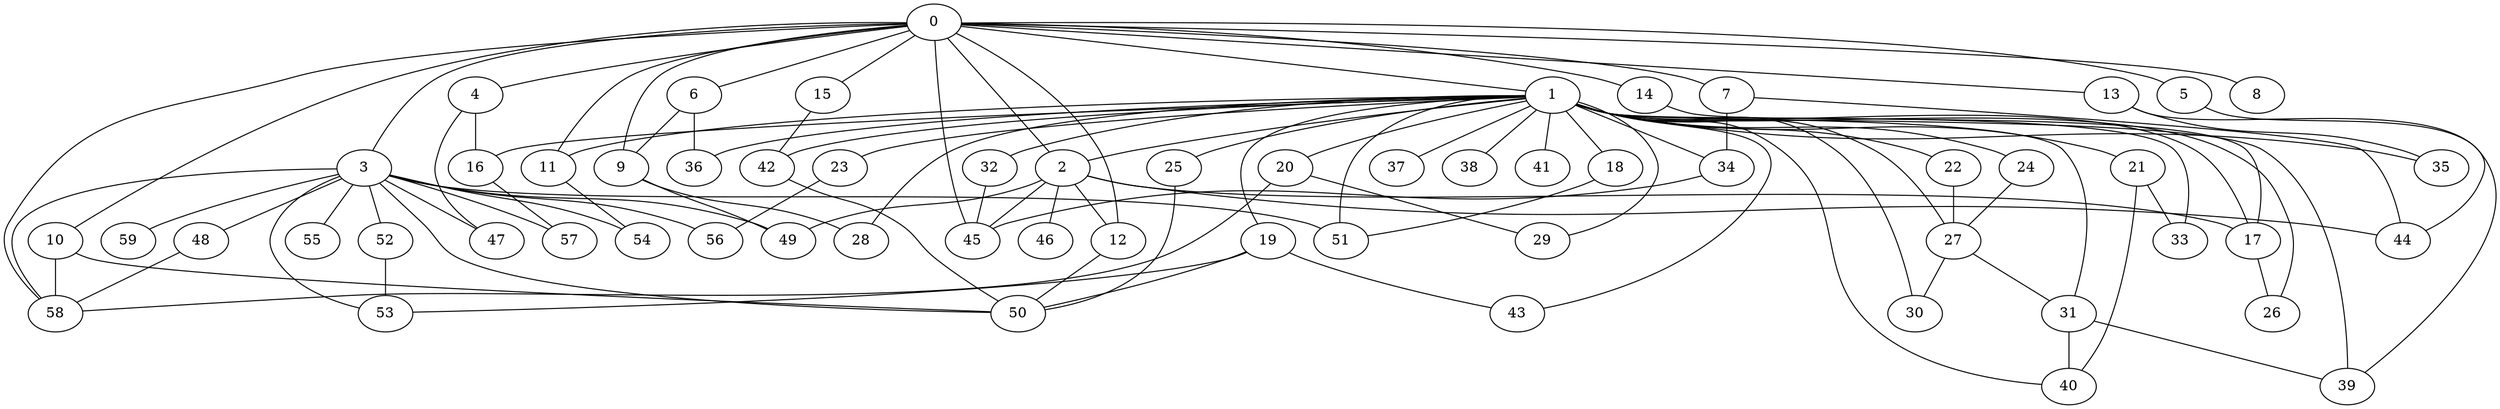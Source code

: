 
graph graphname {
    0 -- 1
0 -- 2
0 -- 3
0 -- 4
0 -- 5
0 -- 6
0 -- 7
0 -- 8
0 -- 9
0 -- 10
0 -- 11
0 -- 12
0 -- 13
0 -- 14
0 -- 15
0 -- 58
0 -- 45
1 -- 16
1 -- 17
1 -- 18
1 -- 19
1 -- 20
1 -- 21
1 -- 22
1 -- 23
1 -- 24
1 -- 25
1 -- 26
1 -- 27
1 -- 28
1 -- 29
1 -- 30
1 -- 31
1 -- 32
1 -- 33
1 -- 34
1 -- 35
1 -- 36
1 -- 37
1 -- 38
1 -- 39
1 -- 40
1 -- 41
1 -- 42
1 -- 43
1 -- 11
1 -- 2
1 -- 51
2 -- 44
2 -- 45
2 -- 46
2 -- 49
2 -- 17
2 -- 12
3 -- 47
3 -- 48
3 -- 49
3 -- 50
3 -- 51
3 -- 52
3 -- 53
3 -- 54
3 -- 55
3 -- 56
3 -- 57
3 -- 58
3 -- 59
4 -- 47
4 -- 16
5 -- 44
6 -- 9
6 -- 36
7 -- 44
7 -- 34
9 -- 49
9 -- 28
10 -- 58
10 -- 50
11 -- 54
12 -- 50
13 -- 35
13 -- 39
14 -- 17
15 -- 42
16 -- 57
17 -- 26
18 -- 51
19 -- 43
19 -- 50
19 -- 53
20 -- 29
20 -- 58
21 -- 33
21 -- 40
22 -- 27
23 -- 56
24 -- 27
25 -- 50
27 -- 31
27 -- 30
31 -- 40
31 -- 39
32 -- 45
34 -- 45
42 -- 50
48 -- 58
52 -- 53

}
